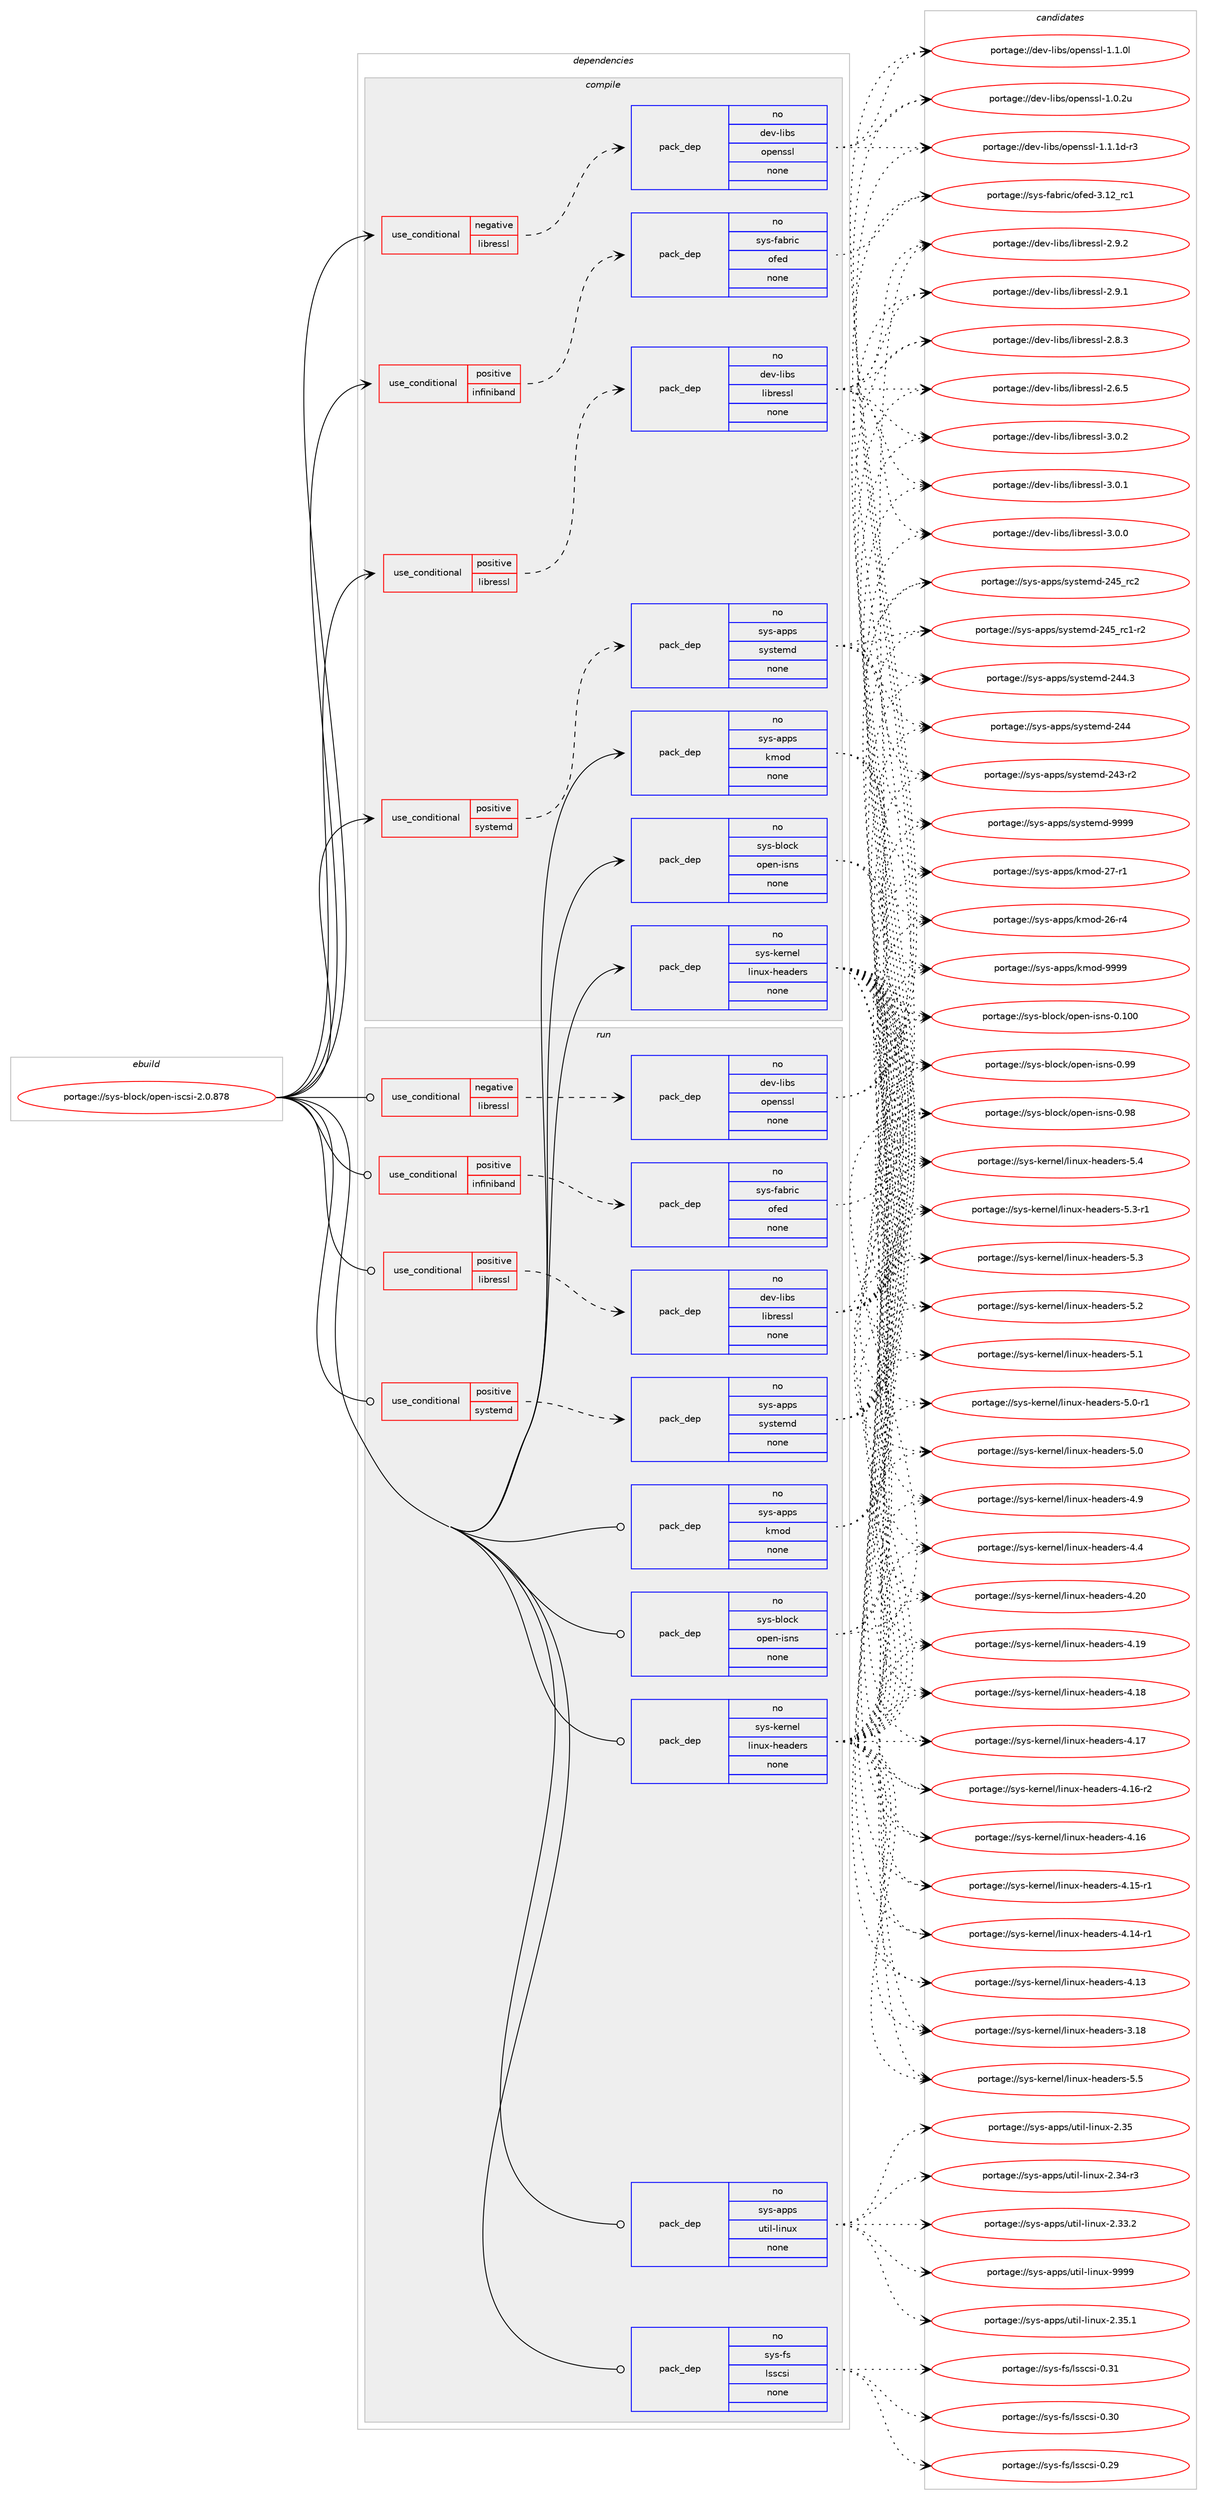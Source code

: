 digraph prolog {

# *************
# Graph options
# *************

newrank=true;
concentrate=true;
compound=true;
graph [rankdir=LR,fontname=Helvetica,fontsize=10,ranksep=1.5];#, ranksep=2.5, nodesep=0.2];
edge  [arrowhead=vee];
node  [fontname=Helvetica,fontsize=10];

# **********
# The ebuild
# **********

subgraph cluster_leftcol {
color=gray;
rank=same;
label=<<i>ebuild</i>>;
id [label="portage://sys-block/open-iscsi-2.0.878", color=red, width=4, href="../sys-block/open-iscsi-2.0.878.svg"];
}

# ****************
# The dependencies
# ****************

subgraph cluster_midcol {
color=gray;
label=<<i>dependencies</i>>;
subgraph cluster_compile {
fillcolor="#eeeeee";
style=filled;
label=<<i>compile</i>>;
subgraph cond4770 {
dependency27886 [label=<<TABLE BORDER="0" CELLBORDER="1" CELLSPACING="0" CELLPADDING="4"><TR><TD ROWSPAN="3" CELLPADDING="10">use_conditional</TD></TR><TR><TD>negative</TD></TR><TR><TD>libressl</TD></TR></TABLE>>, shape=none, color=red];
subgraph pack22435 {
dependency27887 [label=<<TABLE BORDER="0" CELLBORDER="1" CELLSPACING="0" CELLPADDING="4" WIDTH="220"><TR><TD ROWSPAN="6" CELLPADDING="30">pack_dep</TD></TR><TR><TD WIDTH="110">no</TD></TR><TR><TD>dev-libs</TD></TR><TR><TD>openssl</TD></TR><TR><TD>none</TD></TR><TR><TD></TD></TR></TABLE>>, shape=none, color=blue];
}
dependency27886:e -> dependency27887:w [weight=20,style="dashed",arrowhead="vee"];
}
id:e -> dependency27886:w [weight=20,style="solid",arrowhead="vee"];
subgraph cond4771 {
dependency27888 [label=<<TABLE BORDER="0" CELLBORDER="1" CELLSPACING="0" CELLPADDING="4"><TR><TD ROWSPAN="3" CELLPADDING="10">use_conditional</TD></TR><TR><TD>positive</TD></TR><TR><TD>infiniband</TD></TR></TABLE>>, shape=none, color=red];
subgraph pack22436 {
dependency27889 [label=<<TABLE BORDER="0" CELLBORDER="1" CELLSPACING="0" CELLPADDING="4" WIDTH="220"><TR><TD ROWSPAN="6" CELLPADDING="30">pack_dep</TD></TR><TR><TD WIDTH="110">no</TD></TR><TR><TD>sys-fabric</TD></TR><TR><TD>ofed</TD></TR><TR><TD>none</TD></TR><TR><TD></TD></TR></TABLE>>, shape=none, color=blue];
}
dependency27888:e -> dependency27889:w [weight=20,style="dashed",arrowhead="vee"];
}
id:e -> dependency27888:w [weight=20,style="solid",arrowhead="vee"];
subgraph cond4772 {
dependency27890 [label=<<TABLE BORDER="0" CELLBORDER="1" CELLSPACING="0" CELLPADDING="4"><TR><TD ROWSPAN="3" CELLPADDING="10">use_conditional</TD></TR><TR><TD>positive</TD></TR><TR><TD>libressl</TD></TR></TABLE>>, shape=none, color=red];
subgraph pack22437 {
dependency27891 [label=<<TABLE BORDER="0" CELLBORDER="1" CELLSPACING="0" CELLPADDING="4" WIDTH="220"><TR><TD ROWSPAN="6" CELLPADDING="30">pack_dep</TD></TR><TR><TD WIDTH="110">no</TD></TR><TR><TD>dev-libs</TD></TR><TR><TD>libressl</TD></TR><TR><TD>none</TD></TR><TR><TD></TD></TR></TABLE>>, shape=none, color=blue];
}
dependency27890:e -> dependency27891:w [weight=20,style="dashed",arrowhead="vee"];
}
id:e -> dependency27890:w [weight=20,style="solid",arrowhead="vee"];
subgraph cond4773 {
dependency27892 [label=<<TABLE BORDER="0" CELLBORDER="1" CELLSPACING="0" CELLPADDING="4"><TR><TD ROWSPAN="3" CELLPADDING="10">use_conditional</TD></TR><TR><TD>positive</TD></TR><TR><TD>systemd</TD></TR></TABLE>>, shape=none, color=red];
subgraph pack22438 {
dependency27893 [label=<<TABLE BORDER="0" CELLBORDER="1" CELLSPACING="0" CELLPADDING="4" WIDTH="220"><TR><TD ROWSPAN="6" CELLPADDING="30">pack_dep</TD></TR><TR><TD WIDTH="110">no</TD></TR><TR><TD>sys-apps</TD></TR><TR><TD>systemd</TD></TR><TR><TD>none</TD></TR><TR><TD></TD></TR></TABLE>>, shape=none, color=blue];
}
dependency27892:e -> dependency27893:w [weight=20,style="dashed",arrowhead="vee"];
}
id:e -> dependency27892:w [weight=20,style="solid",arrowhead="vee"];
subgraph pack22439 {
dependency27894 [label=<<TABLE BORDER="0" CELLBORDER="1" CELLSPACING="0" CELLPADDING="4" WIDTH="220"><TR><TD ROWSPAN="6" CELLPADDING="30">pack_dep</TD></TR><TR><TD WIDTH="110">no</TD></TR><TR><TD>sys-apps</TD></TR><TR><TD>kmod</TD></TR><TR><TD>none</TD></TR><TR><TD></TD></TR></TABLE>>, shape=none, color=blue];
}
id:e -> dependency27894:w [weight=20,style="solid",arrowhead="vee"];
subgraph pack22440 {
dependency27895 [label=<<TABLE BORDER="0" CELLBORDER="1" CELLSPACING="0" CELLPADDING="4" WIDTH="220"><TR><TD ROWSPAN="6" CELLPADDING="30">pack_dep</TD></TR><TR><TD WIDTH="110">no</TD></TR><TR><TD>sys-block</TD></TR><TR><TD>open-isns</TD></TR><TR><TD>none</TD></TR><TR><TD></TD></TR></TABLE>>, shape=none, color=blue];
}
id:e -> dependency27895:w [weight=20,style="solid",arrowhead="vee"];
subgraph pack22441 {
dependency27896 [label=<<TABLE BORDER="0" CELLBORDER="1" CELLSPACING="0" CELLPADDING="4" WIDTH="220"><TR><TD ROWSPAN="6" CELLPADDING="30">pack_dep</TD></TR><TR><TD WIDTH="110">no</TD></TR><TR><TD>sys-kernel</TD></TR><TR><TD>linux-headers</TD></TR><TR><TD>none</TD></TR><TR><TD></TD></TR></TABLE>>, shape=none, color=blue];
}
id:e -> dependency27896:w [weight=20,style="solid",arrowhead="vee"];
}
subgraph cluster_compileandrun {
fillcolor="#eeeeee";
style=filled;
label=<<i>compile and run</i>>;
}
subgraph cluster_run {
fillcolor="#eeeeee";
style=filled;
label=<<i>run</i>>;
subgraph cond4774 {
dependency27897 [label=<<TABLE BORDER="0" CELLBORDER="1" CELLSPACING="0" CELLPADDING="4"><TR><TD ROWSPAN="3" CELLPADDING="10">use_conditional</TD></TR><TR><TD>negative</TD></TR><TR><TD>libressl</TD></TR></TABLE>>, shape=none, color=red];
subgraph pack22442 {
dependency27898 [label=<<TABLE BORDER="0" CELLBORDER="1" CELLSPACING="0" CELLPADDING="4" WIDTH="220"><TR><TD ROWSPAN="6" CELLPADDING="30">pack_dep</TD></TR><TR><TD WIDTH="110">no</TD></TR><TR><TD>dev-libs</TD></TR><TR><TD>openssl</TD></TR><TR><TD>none</TD></TR><TR><TD></TD></TR></TABLE>>, shape=none, color=blue];
}
dependency27897:e -> dependency27898:w [weight=20,style="dashed",arrowhead="vee"];
}
id:e -> dependency27897:w [weight=20,style="solid",arrowhead="odot"];
subgraph cond4775 {
dependency27899 [label=<<TABLE BORDER="0" CELLBORDER="1" CELLSPACING="0" CELLPADDING="4"><TR><TD ROWSPAN="3" CELLPADDING="10">use_conditional</TD></TR><TR><TD>positive</TD></TR><TR><TD>infiniband</TD></TR></TABLE>>, shape=none, color=red];
subgraph pack22443 {
dependency27900 [label=<<TABLE BORDER="0" CELLBORDER="1" CELLSPACING="0" CELLPADDING="4" WIDTH="220"><TR><TD ROWSPAN="6" CELLPADDING="30">pack_dep</TD></TR><TR><TD WIDTH="110">no</TD></TR><TR><TD>sys-fabric</TD></TR><TR><TD>ofed</TD></TR><TR><TD>none</TD></TR><TR><TD></TD></TR></TABLE>>, shape=none, color=blue];
}
dependency27899:e -> dependency27900:w [weight=20,style="dashed",arrowhead="vee"];
}
id:e -> dependency27899:w [weight=20,style="solid",arrowhead="odot"];
subgraph cond4776 {
dependency27901 [label=<<TABLE BORDER="0" CELLBORDER="1" CELLSPACING="0" CELLPADDING="4"><TR><TD ROWSPAN="3" CELLPADDING="10">use_conditional</TD></TR><TR><TD>positive</TD></TR><TR><TD>libressl</TD></TR></TABLE>>, shape=none, color=red];
subgraph pack22444 {
dependency27902 [label=<<TABLE BORDER="0" CELLBORDER="1" CELLSPACING="0" CELLPADDING="4" WIDTH="220"><TR><TD ROWSPAN="6" CELLPADDING="30">pack_dep</TD></TR><TR><TD WIDTH="110">no</TD></TR><TR><TD>dev-libs</TD></TR><TR><TD>libressl</TD></TR><TR><TD>none</TD></TR><TR><TD></TD></TR></TABLE>>, shape=none, color=blue];
}
dependency27901:e -> dependency27902:w [weight=20,style="dashed",arrowhead="vee"];
}
id:e -> dependency27901:w [weight=20,style="solid",arrowhead="odot"];
subgraph cond4777 {
dependency27903 [label=<<TABLE BORDER="0" CELLBORDER="1" CELLSPACING="0" CELLPADDING="4"><TR><TD ROWSPAN="3" CELLPADDING="10">use_conditional</TD></TR><TR><TD>positive</TD></TR><TR><TD>systemd</TD></TR></TABLE>>, shape=none, color=red];
subgraph pack22445 {
dependency27904 [label=<<TABLE BORDER="0" CELLBORDER="1" CELLSPACING="0" CELLPADDING="4" WIDTH="220"><TR><TD ROWSPAN="6" CELLPADDING="30">pack_dep</TD></TR><TR><TD WIDTH="110">no</TD></TR><TR><TD>sys-apps</TD></TR><TR><TD>systemd</TD></TR><TR><TD>none</TD></TR><TR><TD></TD></TR></TABLE>>, shape=none, color=blue];
}
dependency27903:e -> dependency27904:w [weight=20,style="dashed",arrowhead="vee"];
}
id:e -> dependency27903:w [weight=20,style="solid",arrowhead="odot"];
subgraph pack22446 {
dependency27905 [label=<<TABLE BORDER="0" CELLBORDER="1" CELLSPACING="0" CELLPADDING="4" WIDTH="220"><TR><TD ROWSPAN="6" CELLPADDING="30">pack_dep</TD></TR><TR><TD WIDTH="110">no</TD></TR><TR><TD>sys-apps</TD></TR><TR><TD>kmod</TD></TR><TR><TD>none</TD></TR><TR><TD></TD></TR></TABLE>>, shape=none, color=blue];
}
id:e -> dependency27905:w [weight=20,style="solid",arrowhead="odot"];
subgraph pack22447 {
dependency27906 [label=<<TABLE BORDER="0" CELLBORDER="1" CELLSPACING="0" CELLPADDING="4" WIDTH="220"><TR><TD ROWSPAN="6" CELLPADDING="30">pack_dep</TD></TR><TR><TD WIDTH="110">no</TD></TR><TR><TD>sys-apps</TD></TR><TR><TD>util-linux</TD></TR><TR><TD>none</TD></TR><TR><TD></TD></TR></TABLE>>, shape=none, color=blue];
}
id:e -> dependency27906:w [weight=20,style="solid",arrowhead="odot"];
subgraph pack22448 {
dependency27907 [label=<<TABLE BORDER="0" CELLBORDER="1" CELLSPACING="0" CELLPADDING="4" WIDTH="220"><TR><TD ROWSPAN="6" CELLPADDING="30">pack_dep</TD></TR><TR><TD WIDTH="110">no</TD></TR><TR><TD>sys-block</TD></TR><TR><TD>open-isns</TD></TR><TR><TD>none</TD></TR><TR><TD></TD></TR></TABLE>>, shape=none, color=blue];
}
id:e -> dependency27907:w [weight=20,style="solid",arrowhead="odot"];
subgraph pack22449 {
dependency27908 [label=<<TABLE BORDER="0" CELLBORDER="1" CELLSPACING="0" CELLPADDING="4" WIDTH="220"><TR><TD ROWSPAN="6" CELLPADDING="30">pack_dep</TD></TR><TR><TD WIDTH="110">no</TD></TR><TR><TD>sys-fs</TD></TR><TR><TD>lsscsi</TD></TR><TR><TD>none</TD></TR><TR><TD></TD></TR></TABLE>>, shape=none, color=blue];
}
id:e -> dependency27908:w [weight=20,style="solid",arrowhead="odot"];
subgraph pack22450 {
dependency27909 [label=<<TABLE BORDER="0" CELLBORDER="1" CELLSPACING="0" CELLPADDING="4" WIDTH="220"><TR><TD ROWSPAN="6" CELLPADDING="30">pack_dep</TD></TR><TR><TD WIDTH="110">no</TD></TR><TR><TD>sys-kernel</TD></TR><TR><TD>linux-headers</TD></TR><TR><TD>none</TD></TR><TR><TD></TD></TR></TABLE>>, shape=none, color=blue];
}
id:e -> dependency27909:w [weight=20,style="solid",arrowhead="odot"];
}
}

# **************
# The candidates
# **************

subgraph cluster_choices {
rank=same;
color=gray;
label=<<i>candidates</i>>;

subgraph choice22435 {
color=black;
nodesep=1;
choice1001011184510810598115471111121011101151151084549464946491004511451 [label="portage://dev-libs/openssl-1.1.1d-r3", color=red, width=4,href="../dev-libs/openssl-1.1.1d-r3.svg"];
choice100101118451081059811547111112101110115115108454946494648108 [label="portage://dev-libs/openssl-1.1.0l", color=red, width=4,href="../dev-libs/openssl-1.1.0l.svg"];
choice100101118451081059811547111112101110115115108454946484650117 [label="portage://dev-libs/openssl-1.0.2u", color=red, width=4,href="../dev-libs/openssl-1.0.2u.svg"];
dependency27887:e -> choice1001011184510810598115471111121011101151151084549464946491004511451:w [style=dotted,weight="100"];
dependency27887:e -> choice100101118451081059811547111112101110115115108454946494648108:w [style=dotted,weight="100"];
dependency27887:e -> choice100101118451081059811547111112101110115115108454946484650117:w [style=dotted,weight="100"];
}
subgraph choice22436 {
color=black;
nodesep=1;
choice11512111545102979811410599471111021011004551464950951149949 [label="portage://sys-fabric/ofed-3.12_rc1", color=red, width=4,href="../sys-fabric/ofed-3.12_rc1.svg"];
dependency27889:e -> choice11512111545102979811410599471111021011004551464950951149949:w [style=dotted,weight="100"];
}
subgraph choice22437 {
color=black;
nodesep=1;
choice10010111845108105981154710810598114101115115108455146484650 [label="portage://dev-libs/libressl-3.0.2", color=red, width=4,href="../dev-libs/libressl-3.0.2.svg"];
choice10010111845108105981154710810598114101115115108455146484649 [label="portage://dev-libs/libressl-3.0.1", color=red, width=4,href="../dev-libs/libressl-3.0.1.svg"];
choice10010111845108105981154710810598114101115115108455146484648 [label="portage://dev-libs/libressl-3.0.0", color=red, width=4,href="../dev-libs/libressl-3.0.0.svg"];
choice10010111845108105981154710810598114101115115108455046574650 [label="portage://dev-libs/libressl-2.9.2", color=red, width=4,href="../dev-libs/libressl-2.9.2.svg"];
choice10010111845108105981154710810598114101115115108455046574649 [label="portage://dev-libs/libressl-2.9.1", color=red, width=4,href="../dev-libs/libressl-2.9.1.svg"];
choice10010111845108105981154710810598114101115115108455046564651 [label="portage://dev-libs/libressl-2.8.3", color=red, width=4,href="../dev-libs/libressl-2.8.3.svg"];
choice10010111845108105981154710810598114101115115108455046544653 [label="portage://dev-libs/libressl-2.6.5", color=red, width=4,href="../dev-libs/libressl-2.6.5.svg"];
dependency27891:e -> choice10010111845108105981154710810598114101115115108455146484650:w [style=dotted,weight="100"];
dependency27891:e -> choice10010111845108105981154710810598114101115115108455146484649:w [style=dotted,weight="100"];
dependency27891:e -> choice10010111845108105981154710810598114101115115108455146484648:w [style=dotted,weight="100"];
dependency27891:e -> choice10010111845108105981154710810598114101115115108455046574650:w [style=dotted,weight="100"];
dependency27891:e -> choice10010111845108105981154710810598114101115115108455046574649:w [style=dotted,weight="100"];
dependency27891:e -> choice10010111845108105981154710810598114101115115108455046564651:w [style=dotted,weight="100"];
dependency27891:e -> choice10010111845108105981154710810598114101115115108455046544653:w [style=dotted,weight="100"];
}
subgraph choice22438 {
color=black;
nodesep=1;
choice1151211154597112112115471151211151161011091004557575757 [label="portage://sys-apps/systemd-9999", color=red, width=4,href="../sys-apps/systemd-9999.svg"];
choice11512111545971121121154711512111511610110910045505253951149950 [label="portage://sys-apps/systemd-245_rc2", color=red, width=4,href="../sys-apps/systemd-245_rc2.svg"];
choice115121115459711211211547115121115116101109100455052539511499494511450 [label="portage://sys-apps/systemd-245_rc1-r2", color=red, width=4,href="../sys-apps/systemd-245_rc1-r2.svg"];
choice115121115459711211211547115121115116101109100455052524651 [label="portage://sys-apps/systemd-244.3", color=red, width=4,href="../sys-apps/systemd-244.3.svg"];
choice11512111545971121121154711512111511610110910045505252 [label="portage://sys-apps/systemd-244", color=red, width=4,href="../sys-apps/systemd-244.svg"];
choice115121115459711211211547115121115116101109100455052514511450 [label="portage://sys-apps/systemd-243-r2", color=red, width=4,href="../sys-apps/systemd-243-r2.svg"];
dependency27893:e -> choice1151211154597112112115471151211151161011091004557575757:w [style=dotted,weight="100"];
dependency27893:e -> choice11512111545971121121154711512111511610110910045505253951149950:w [style=dotted,weight="100"];
dependency27893:e -> choice115121115459711211211547115121115116101109100455052539511499494511450:w [style=dotted,weight="100"];
dependency27893:e -> choice115121115459711211211547115121115116101109100455052524651:w [style=dotted,weight="100"];
dependency27893:e -> choice11512111545971121121154711512111511610110910045505252:w [style=dotted,weight="100"];
dependency27893:e -> choice115121115459711211211547115121115116101109100455052514511450:w [style=dotted,weight="100"];
}
subgraph choice22439 {
color=black;
nodesep=1;
choice1151211154597112112115471071091111004557575757 [label="portage://sys-apps/kmod-9999", color=red, width=4,href="../sys-apps/kmod-9999.svg"];
choice1151211154597112112115471071091111004550554511449 [label="portage://sys-apps/kmod-27-r1", color=red, width=4,href="../sys-apps/kmod-27-r1.svg"];
choice1151211154597112112115471071091111004550544511452 [label="portage://sys-apps/kmod-26-r4", color=red, width=4,href="../sys-apps/kmod-26-r4.svg"];
dependency27894:e -> choice1151211154597112112115471071091111004557575757:w [style=dotted,weight="100"];
dependency27894:e -> choice1151211154597112112115471071091111004550554511449:w [style=dotted,weight="100"];
dependency27894:e -> choice1151211154597112112115471071091111004550544511452:w [style=dotted,weight="100"];
}
subgraph choice22440 {
color=black;
nodesep=1;
choice11512111545981081119910747111112101110451051151101154548465757 [label="portage://sys-block/open-isns-0.99", color=red, width=4,href="../sys-block/open-isns-0.99.svg"];
choice11512111545981081119910747111112101110451051151101154548465756 [label="portage://sys-block/open-isns-0.98", color=red, width=4,href="../sys-block/open-isns-0.98.svg"];
choice1151211154598108111991074711111210111045105115110115454846494848 [label="portage://sys-block/open-isns-0.100", color=red, width=4,href="../sys-block/open-isns-0.100.svg"];
dependency27895:e -> choice11512111545981081119910747111112101110451051151101154548465757:w [style=dotted,weight="100"];
dependency27895:e -> choice11512111545981081119910747111112101110451051151101154548465756:w [style=dotted,weight="100"];
dependency27895:e -> choice1151211154598108111991074711111210111045105115110115454846494848:w [style=dotted,weight="100"];
}
subgraph choice22441 {
color=black;
nodesep=1;
choice1151211154510710111411010110847108105110117120451041019710010111411545534653 [label="portage://sys-kernel/linux-headers-5.5", color=red, width=4,href="../sys-kernel/linux-headers-5.5.svg"];
choice1151211154510710111411010110847108105110117120451041019710010111411545534652 [label="portage://sys-kernel/linux-headers-5.4", color=red, width=4,href="../sys-kernel/linux-headers-5.4.svg"];
choice11512111545107101114110101108471081051101171204510410197100101114115455346514511449 [label="portage://sys-kernel/linux-headers-5.3-r1", color=red, width=4,href="../sys-kernel/linux-headers-5.3-r1.svg"];
choice1151211154510710111411010110847108105110117120451041019710010111411545534651 [label="portage://sys-kernel/linux-headers-5.3", color=red, width=4,href="../sys-kernel/linux-headers-5.3.svg"];
choice1151211154510710111411010110847108105110117120451041019710010111411545534650 [label="portage://sys-kernel/linux-headers-5.2", color=red, width=4,href="../sys-kernel/linux-headers-5.2.svg"];
choice1151211154510710111411010110847108105110117120451041019710010111411545534649 [label="portage://sys-kernel/linux-headers-5.1", color=red, width=4,href="../sys-kernel/linux-headers-5.1.svg"];
choice11512111545107101114110101108471081051101171204510410197100101114115455346484511449 [label="portage://sys-kernel/linux-headers-5.0-r1", color=red, width=4,href="../sys-kernel/linux-headers-5.0-r1.svg"];
choice1151211154510710111411010110847108105110117120451041019710010111411545534648 [label="portage://sys-kernel/linux-headers-5.0", color=red, width=4,href="../sys-kernel/linux-headers-5.0.svg"];
choice1151211154510710111411010110847108105110117120451041019710010111411545524657 [label="portage://sys-kernel/linux-headers-4.9", color=red, width=4,href="../sys-kernel/linux-headers-4.9.svg"];
choice1151211154510710111411010110847108105110117120451041019710010111411545524652 [label="portage://sys-kernel/linux-headers-4.4", color=red, width=4,href="../sys-kernel/linux-headers-4.4.svg"];
choice115121115451071011141101011084710810511011712045104101971001011141154552465048 [label="portage://sys-kernel/linux-headers-4.20", color=red, width=4,href="../sys-kernel/linux-headers-4.20.svg"];
choice115121115451071011141101011084710810511011712045104101971001011141154552464957 [label="portage://sys-kernel/linux-headers-4.19", color=red, width=4,href="../sys-kernel/linux-headers-4.19.svg"];
choice115121115451071011141101011084710810511011712045104101971001011141154552464956 [label="portage://sys-kernel/linux-headers-4.18", color=red, width=4,href="../sys-kernel/linux-headers-4.18.svg"];
choice115121115451071011141101011084710810511011712045104101971001011141154552464955 [label="portage://sys-kernel/linux-headers-4.17", color=red, width=4,href="../sys-kernel/linux-headers-4.17.svg"];
choice1151211154510710111411010110847108105110117120451041019710010111411545524649544511450 [label="portage://sys-kernel/linux-headers-4.16-r2", color=red, width=4,href="../sys-kernel/linux-headers-4.16-r2.svg"];
choice115121115451071011141101011084710810511011712045104101971001011141154552464954 [label="portage://sys-kernel/linux-headers-4.16", color=red, width=4,href="../sys-kernel/linux-headers-4.16.svg"];
choice1151211154510710111411010110847108105110117120451041019710010111411545524649534511449 [label="portage://sys-kernel/linux-headers-4.15-r1", color=red, width=4,href="../sys-kernel/linux-headers-4.15-r1.svg"];
choice1151211154510710111411010110847108105110117120451041019710010111411545524649524511449 [label="portage://sys-kernel/linux-headers-4.14-r1", color=red, width=4,href="../sys-kernel/linux-headers-4.14-r1.svg"];
choice115121115451071011141101011084710810511011712045104101971001011141154552464951 [label="portage://sys-kernel/linux-headers-4.13", color=red, width=4,href="../sys-kernel/linux-headers-4.13.svg"];
choice115121115451071011141101011084710810511011712045104101971001011141154551464956 [label="portage://sys-kernel/linux-headers-3.18", color=red, width=4,href="../sys-kernel/linux-headers-3.18.svg"];
dependency27896:e -> choice1151211154510710111411010110847108105110117120451041019710010111411545534653:w [style=dotted,weight="100"];
dependency27896:e -> choice1151211154510710111411010110847108105110117120451041019710010111411545534652:w [style=dotted,weight="100"];
dependency27896:e -> choice11512111545107101114110101108471081051101171204510410197100101114115455346514511449:w [style=dotted,weight="100"];
dependency27896:e -> choice1151211154510710111411010110847108105110117120451041019710010111411545534651:w [style=dotted,weight="100"];
dependency27896:e -> choice1151211154510710111411010110847108105110117120451041019710010111411545534650:w [style=dotted,weight="100"];
dependency27896:e -> choice1151211154510710111411010110847108105110117120451041019710010111411545534649:w [style=dotted,weight="100"];
dependency27896:e -> choice11512111545107101114110101108471081051101171204510410197100101114115455346484511449:w [style=dotted,weight="100"];
dependency27896:e -> choice1151211154510710111411010110847108105110117120451041019710010111411545534648:w [style=dotted,weight="100"];
dependency27896:e -> choice1151211154510710111411010110847108105110117120451041019710010111411545524657:w [style=dotted,weight="100"];
dependency27896:e -> choice1151211154510710111411010110847108105110117120451041019710010111411545524652:w [style=dotted,weight="100"];
dependency27896:e -> choice115121115451071011141101011084710810511011712045104101971001011141154552465048:w [style=dotted,weight="100"];
dependency27896:e -> choice115121115451071011141101011084710810511011712045104101971001011141154552464957:w [style=dotted,weight="100"];
dependency27896:e -> choice115121115451071011141101011084710810511011712045104101971001011141154552464956:w [style=dotted,weight="100"];
dependency27896:e -> choice115121115451071011141101011084710810511011712045104101971001011141154552464955:w [style=dotted,weight="100"];
dependency27896:e -> choice1151211154510710111411010110847108105110117120451041019710010111411545524649544511450:w [style=dotted,weight="100"];
dependency27896:e -> choice115121115451071011141101011084710810511011712045104101971001011141154552464954:w [style=dotted,weight="100"];
dependency27896:e -> choice1151211154510710111411010110847108105110117120451041019710010111411545524649534511449:w [style=dotted,weight="100"];
dependency27896:e -> choice1151211154510710111411010110847108105110117120451041019710010111411545524649524511449:w [style=dotted,weight="100"];
dependency27896:e -> choice115121115451071011141101011084710810511011712045104101971001011141154552464951:w [style=dotted,weight="100"];
dependency27896:e -> choice115121115451071011141101011084710810511011712045104101971001011141154551464956:w [style=dotted,weight="100"];
}
subgraph choice22442 {
color=black;
nodesep=1;
choice1001011184510810598115471111121011101151151084549464946491004511451 [label="portage://dev-libs/openssl-1.1.1d-r3", color=red, width=4,href="../dev-libs/openssl-1.1.1d-r3.svg"];
choice100101118451081059811547111112101110115115108454946494648108 [label="portage://dev-libs/openssl-1.1.0l", color=red, width=4,href="../dev-libs/openssl-1.1.0l.svg"];
choice100101118451081059811547111112101110115115108454946484650117 [label="portage://dev-libs/openssl-1.0.2u", color=red, width=4,href="../dev-libs/openssl-1.0.2u.svg"];
dependency27898:e -> choice1001011184510810598115471111121011101151151084549464946491004511451:w [style=dotted,weight="100"];
dependency27898:e -> choice100101118451081059811547111112101110115115108454946494648108:w [style=dotted,weight="100"];
dependency27898:e -> choice100101118451081059811547111112101110115115108454946484650117:w [style=dotted,weight="100"];
}
subgraph choice22443 {
color=black;
nodesep=1;
choice11512111545102979811410599471111021011004551464950951149949 [label="portage://sys-fabric/ofed-3.12_rc1", color=red, width=4,href="../sys-fabric/ofed-3.12_rc1.svg"];
dependency27900:e -> choice11512111545102979811410599471111021011004551464950951149949:w [style=dotted,weight="100"];
}
subgraph choice22444 {
color=black;
nodesep=1;
choice10010111845108105981154710810598114101115115108455146484650 [label="portage://dev-libs/libressl-3.0.2", color=red, width=4,href="../dev-libs/libressl-3.0.2.svg"];
choice10010111845108105981154710810598114101115115108455146484649 [label="portage://dev-libs/libressl-3.0.1", color=red, width=4,href="../dev-libs/libressl-3.0.1.svg"];
choice10010111845108105981154710810598114101115115108455146484648 [label="portage://dev-libs/libressl-3.0.0", color=red, width=4,href="../dev-libs/libressl-3.0.0.svg"];
choice10010111845108105981154710810598114101115115108455046574650 [label="portage://dev-libs/libressl-2.9.2", color=red, width=4,href="../dev-libs/libressl-2.9.2.svg"];
choice10010111845108105981154710810598114101115115108455046574649 [label="portage://dev-libs/libressl-2.9.1", color=red, width=4,href="../dev-libs/libressl-2.9.1.svg"];
choice10010111845108105981154710810598114101115115108455046564651 [label="portage://dev-libs/libressl-2.8.3", color=red, width=4,href="../dev-libs/libressl-2.8.3.svg"];
choice10010111845108105981154710810598114101115115108455046544653 [label="portage://dev-libs/libressl-2.6.5", color=red, width=4,href="../dev-libs/libressl-2.6.5.svg"];
dependency27902:e -> choice10010111845108105981154710810598114101115115108455146484650:w [style=dotted,weight="100"];
dependency27902:e -> choice10010111845108105981154710810598114101115115108455146484649:w [style=dotted,weight="100"];
dependency27902:e -> choice10010111845108105981154710810598114101115115108455146484648:w [style=dotted,weight="100"];
dependency27902:e -> choice10010111845108105981154710810598114101115115108455046574650:w [style=dotted,weight="100"];
dependency27902:e -> choice10010111845108105981154710810598114101115115108455046574649:w [style=dotted,weight="100"];
dependency27902:e -> choice10010111845108105981154710810598114101115115108455046564651:w [style=dotted,weight="100"];
dependency27902:e -> choice10010111845108105981154710810598114101115115108455046544653:w [style=dotted,weight="100"];
}
subgraph choice22445 {
color=black;
nodesep=1;
choice1151211154597112112115471151211151161011091004557575757 [label="portage://sys-apps/systemd-9999", color=red, width=4,href="../sys-apps/systemd-9999.svg"];
choice11512111545971121121154711512111511610110910045505253951149950 [label="portage://sys-apps/systemd-245_rc2", color=red, width=4,href="../sys-apps/systemd-245_rc2.svg"];
choice115121115459711211211547115121115116101109100455052539511499494511450 [label="portage://sys-apps/systemd-245_rc1-r2", color=red, width=4,href="../sys-apps/systemd-245_rc1-r2.svg"];
choice115121115459711211211547115121115116101109100455052524651 [label="portage://sys-apps/systemd-244.3", color=red, width=4,href="../sys-apps/systemd-244.3.svg"];
choice11512111545971121121154711512111511610110910045505252 [label="portage://sys-apps/systemd-244", color=red, width=4,href="../sys-apps/systemd-244.svg"];
choice115121115459711211211547115121115116101109100455052514511450 [label="portage://sys-apps/systemd-243-r2", color=red, width=4,href="../sys-apps/systemd-243-r2.svg"];
dependency27904:e -> choice1151211154597112112115471151211151161011091004557575757:w [style=dotted,weight="100"];
dependency27904:e -> choice11512111545971121121154711512111511610110910045505253951149950:w [style=dotted,weight="100"];
dependency27904:e -> choice115121115459711211211547115121115116101109100455052539511499494511450:w [style=dotted,weight="100"];
dependency27904:e -> choice115121115459711211211547115121115116101109100455052524651:w [style=dotted,weight="100"];
dependency27904:e -> choice11512111545971121121154711512111511610110910045505252:w [style=dotted,weight="100"];
dependency27904:e -> choice115121115459711211211547115121115116101109100455052514511450:w [style=dotted,weight="100"];
}
subgraph choice22446 {
color=black;
nodesep=1;
choice1151211154597112112115471071091111004557575757 [label="portage://sys-apps/kmod-9999", color=red, width=4,href="../sys-apps/kmod-9999.svg"];
choice1151211154597112112115471071091111004550554511449 [label="portage://sys-apps/kmod-27-r1", color=red, width=4,href="../sys-apps/kmod-27-r1.svg"];
choice1151211154597112112115471071091111004550544511452 [label="portage://sys-apps/kmod-26-r4", color=red, width=4,href="../sys-apps/kmod-26-r4.svg"];
dependency27905:e -> choice1151211154597112112115471071091111004557575757:w [style=dotted,weight="100"];
dependency27905:e -> choice1151211154597112112115471071091111004550554511449:w [style=dotted,weight="100"];
dependency27905:e -> choice1151211154597112112115471071091111004550544511452:w [style=dotted,weight="100"];
}
subgraph choice22447 {
color=black;
nodesep=1;
choice115121115459711211211547117116105108451081051101171204557575757 [label="portage://sys-apps/util-linux-9999", color=red, width=4,href="../sys-apps/util-linux-9999.svg"];
choice1151211154597112112115471171161051084510810511011712045504651534649 [label="portage://sys-apps/util-linux-2.35.1", color=red, width=4,href="../sys-apps/util-linux-2.35.1.svg"];
choice115121115459711211211547117116105108451081051101171204550465153 [label="portage://sys-apps/util-linux-2.35", color=red, width=4,href="../sys-apps/util-linux-2.35.svg"];
choice1151211154597112112115471171161051084510810511011712045504651524511451 [label="portage://sys-apps/util-linux-2.34-r3", color=red, width=4,href="../sys-apps/util-linux-2.34-r3.svg"];
choice1151211154597112112115471171161051084510810511011712045504651514650 [label="portage://sys-apps/util-linux-2.33.2", color=red, width=4,href="../sys-apps/util-linux-2.33.2.svg"];
dependency27906:e -> choice115121115459711211211547117116105108451081051101171204557575757:w [style=dotted,weight="100"];
dependency27906:e -> choice1151211154597112112115471171161051084510810511011712045504651534649:w [style=dotted,weight="100"];
dependency27906:e -> choice115121115459711211211547117116105108451081051101171204550465153:w [style=dotted,weight="100"];
dependency27906:e -> choice1151211154597112112115471171161051084510810511011712045504651524511451:w [style=dotted,weight="100"];
dependency27906:e -> choice1151211154597112112115471171161051084510810511011712045504651514650:w [style=dotted,weight="100"];
}
subgraph choice22448 {
color=black;
nodesep=1;
choice11512111545981081119910747111112101110451051151101154548465757 [label="portage://sys-block/open-isns-0.99", color=red, width=4,href="../sys-block/open-isns-0.99.svg"];
choice11512111545981081119910747111112101110451051151101154548465756 [label="portage://sys-block/open-isns-0.98", color=red, width=4,href="../sys-block/open-isns-0.98.svg"];
choice1151211154598108111991074711111210111045105115110115454846494848 [label="portage://sys-block/open-isns-0.100", color=red, width=4,href="../sys-block/open-isns-0.100.svg"];
dependency27907:e -> choice11512111545981081119910747111112101110451051151101154548465757:w [style=dotted,weight="100"];
dependency27907:e -> choice11512111545981081119910747111112101110451051151101154548465756:w [style=dotted,weight="100"];
dependency27907:e -> choice1151211154598108111991074711111210111045105115110115454846494848:w [style=dotted,weight="100"];
}
subgraph choice22449 {
color=black;
nodesep=1;
choice1151211154510211547108115115991151054548465149 [label="portage://sys-fs/lsscsi-0.31", color=red, width=4,href="../sys-fs/lsscsi-0.31.svg"];
choice1151211154510211547108115115991151054548465148 [label="portage://sys-fs/lsscsi-0.30", color=red, width=4,href="../sys-fs/lsscsi-0.30.svg"];
choice1151211154510211547108115115991151054548465057 [label="portage://sys-fs/lsscsi-0.29", color=red, width=4,href="../sys-fs/lsscsi-0.29.svg"];
dependency27908:e -> choice1151211154510211547108115115991151054548465149:w [style=dotted,weight="100"];
dependency27908:e -> choice1151211154510211547108115115991151054548465148:w [style=dotted,weight="100"];
dependency27908:e -> choice1151211154510211547108115115991151054548465057:w [style=dotted,weight="100"];
}
subgraph choice22450 {
color=black;
nodesep=1;
choice1151211154510710111411010110847108105110117120451041019710010111411545534653 [label="portage://sys-kernel/linux-headers-5.5", color=red, width=4,href="../sys-kernel/linux-headers-5.5.svg"];
choice1151211154510710111411010110847108105110117120451041019710010111411545534652 [label="portage://sys-kernel/linux-headers-5.4", color=red, width=4,href="../sys-kernel/linux-headers-5.4.svg"];
choice11512111545107101114110101108471081051101171204510410197100101114115455346514511449 [label="portage://sys-kernel/linux-headers-5.3-r1", color=red, width=4,href="../sys-kernel/linux-headers-5.3-r1.svg"];
choice1151211154510710111411010110847108105110117120451041019710010111411545534651 [label="portage://sys-kernel/linux-headers-5.3", color=red, width=4,href="../sys-kernel/linux-headers-5.3.svg"];
choice1151211154510710111411010110847108105110117120451041019710010111411545534650 [label="portage://sys-kernel/linux-headers-5.2", color=red, width=4,href="../sys-kernel/linux-headers-5.2.svg"];
choice1151211154510710111411010110847108105110117120451041019710010111411545534649 [label="portage://sys-kernel/linux-headers-5.1", color=red, width=4,href="../sys-kernel/linux-headers-5.1.svg"];
choice11512111545107101114110101108471081051101171204510410197100101114115455346484511449 [label="portage://sys-kernel/linux-headers-5.0-r1", color=red, width=4,href="../sys-kernel/linux-headers-5.0-r1.svg"];
choice1151211154510710111411010110847108105110117120451041019710010111411545534648 [label="portage://sys-kernel/linux-headers-5.0", color=red, width=4,href="../sys-kernel/linux-headers-5.0.svg"];
choice1151211154510710111411010110847108105110117120451041019710010111411545524657 [label="portage://sys-kernel/linux-headers-4.9", color=red, width=4,href="../sys-kernel/linux-headers-4.9.svg"];
choice1151211154510710111411010110847108105110117120451041019710010111411545524652 [label="portage://sys-kernel/linux-headers-4.4", color=red, width=4,href="../sys-kernel/linux-headers-4.4.svg"];
choice115121115451071011141101011084710810511011712045104101971001011141154552465048 [label="portage://sys-kernel/linux-headers-4.20", color=red, width=4,href="../sys-kernel/linux-headers-4.20.svg"];
choice115121115451071011141101011084710810511011712045104101971001011141154552464957 [label="portage://sys-kernel/linux-headers-4.19", color=red, width=4,href="../sys-kernel/linux-headers-4.19.svg"];
choice115121115451071011141101011084710810511011712045104101971001011141154552464956 [label="portage://sys-kernel/linux-headers-4.18", color=red, width=4,href="../sys-kernel/linux-headers-4.18.svg"];
choice115121115451071011141101011084710810511011712045104101971001011141154552464955 [label="portage://sys-kernel/linux-headers-4.17", color=red, width=4,href="../sys-kernel/linux-headers-4.17.svg"];
choice1151211154510710111411010110847108105110117120451041019710010111411545524649544511450 [label="portage://sys-kernel/linux-headers-4.16-r2", color=red, width=4,href="../sys-kernel/linux-headers-4.16-r2.svg"];
choice115121115451071011141101011084710810511011712045104101971001011141154552464954 [label="portage://sys-kernel/linux-headers-4.16", color=red, width=4,href="../sys-kernel/linux-headers-4.16.svg"];
choice1151211154510710111411010110847108105110117120451041019710010111411545524649534511449 [label="portage://sys-kernel/linux-headers-4.15-r1", color=red, width=4,href="../sys-kernel/linux-headers-4.15-r1.svg"];
choice1151211154510710111411010110847108105110117120451041019710010111411545524649524511449 [label="portage://sys-kernel/linux-headers-4.14-r1", color=red, width=4,href="../sys-kernel/linux-headers-4.14-r1.svg"];
choice115121115451071011141101011084710810511011712045104101971001011141154552464951 [label="portage://sys-kernel/linux-headers-4.13", color=red, width=4,href="../sys-kernel/linux-headers-4.13.svg"];
choice115121115451071011141101011084710810511011712045104101971001011141154551464956 [label="portage://sys-kernel/linux-headers-3.18", color=red, width=4,href="../sys-kernel/linux-headers-3.18.svg"];
dependency27909:e -> choice1151211154510710111411010110847108105110117120451041019710010111411545534653:w [style=dotted,weight="100"];
dependency27909:e -> choice1151211154510710111411010110847108105110117120451041019710010111411545534652:w [style=dotted,weight="100"];
dependency27909:e -> choice11512111545107101114110101108471081051101171204510410197100101114115455346514511449:w [style=dotted,weight="100"];
dependency27909:e -> choice1151211154510710111411010110847108105110117120451041019710010111411545534651:w [style=dotted,weight="100"];
dependency27909:e -> choice1151211154510710111411010110847108105110117120451041019710010111411545534650:w [style=dotted,weight="100"];
dependency27909:e -> choice1151211154510710111411010110847108105110117120451041019710010111411545534649:w [style=dotted,weight="100"];
dependency27909:e -> choice11512111545107101114110101108471081051101171204510410197100101114115455346484511449:w [style=dotted,weight="100"];
dependency27909:e -> choice1151211154510710111411010110847108105110117120451041019710010111411545534648:w [style=dotted,weight="100"];
dependency27909:e -> choice1151211154510710111411010110847108105110117120451041019710010111411545524657:w [style=dotted,weight="100"];
dependency27909:e -> choice1151211154510710111411010110847108105110117120451041019710010111411545524652:w [style=dotted,weight="100"];
dependency27909:e -> choice115121115451071011141101011084710810511011712045104101971001011141154552465048:w [style=dotted,weight="100"];
dependency27909:e -> choice115121115451071011141101011084710810511011712045104101971001011141154552464957:w [style=dotted,weight="100"];
dependency27909:e -> choice115121115451071011141101011084710810511011712045104101971001011141154552464956:w [style=dotted,weight="100"];
dependency27909:e -> choice115121115451071011141101011084710810511011712045104101971001011141154552464955:w [style=dotted,weight="100"];
dependency27909:e -> choice1151211154510710111411010110847108105110117120451041019710010111411545524649544511450:w [style=dotted,weight="100"];
dependency27909:e -> choice115121115451071011141101011084710810511011712045104101971001011141154552464954:w [style=dotted,weight="100"];
dependency27909:e -> choice1151211154510710111411010110847108105110117120451041019710010111411545524649534511449:w [style=dotted,weight="100"];
dependency27909:e -> choice1151211154510710111411010110847108105110117120451041019710010111411545524649524511449:w [style=dotted,weight="100"];
dependency27909:e -> choice115121115451071011141101011084710810511011712045104101971001011141154552464951:w [style=dotted,weight="100"];
dependency27909:e -> choice115121115451071011141101011084710810511011712045104101971001011141154551464956:w [style=dotted,weight="100"];
}
}

}
